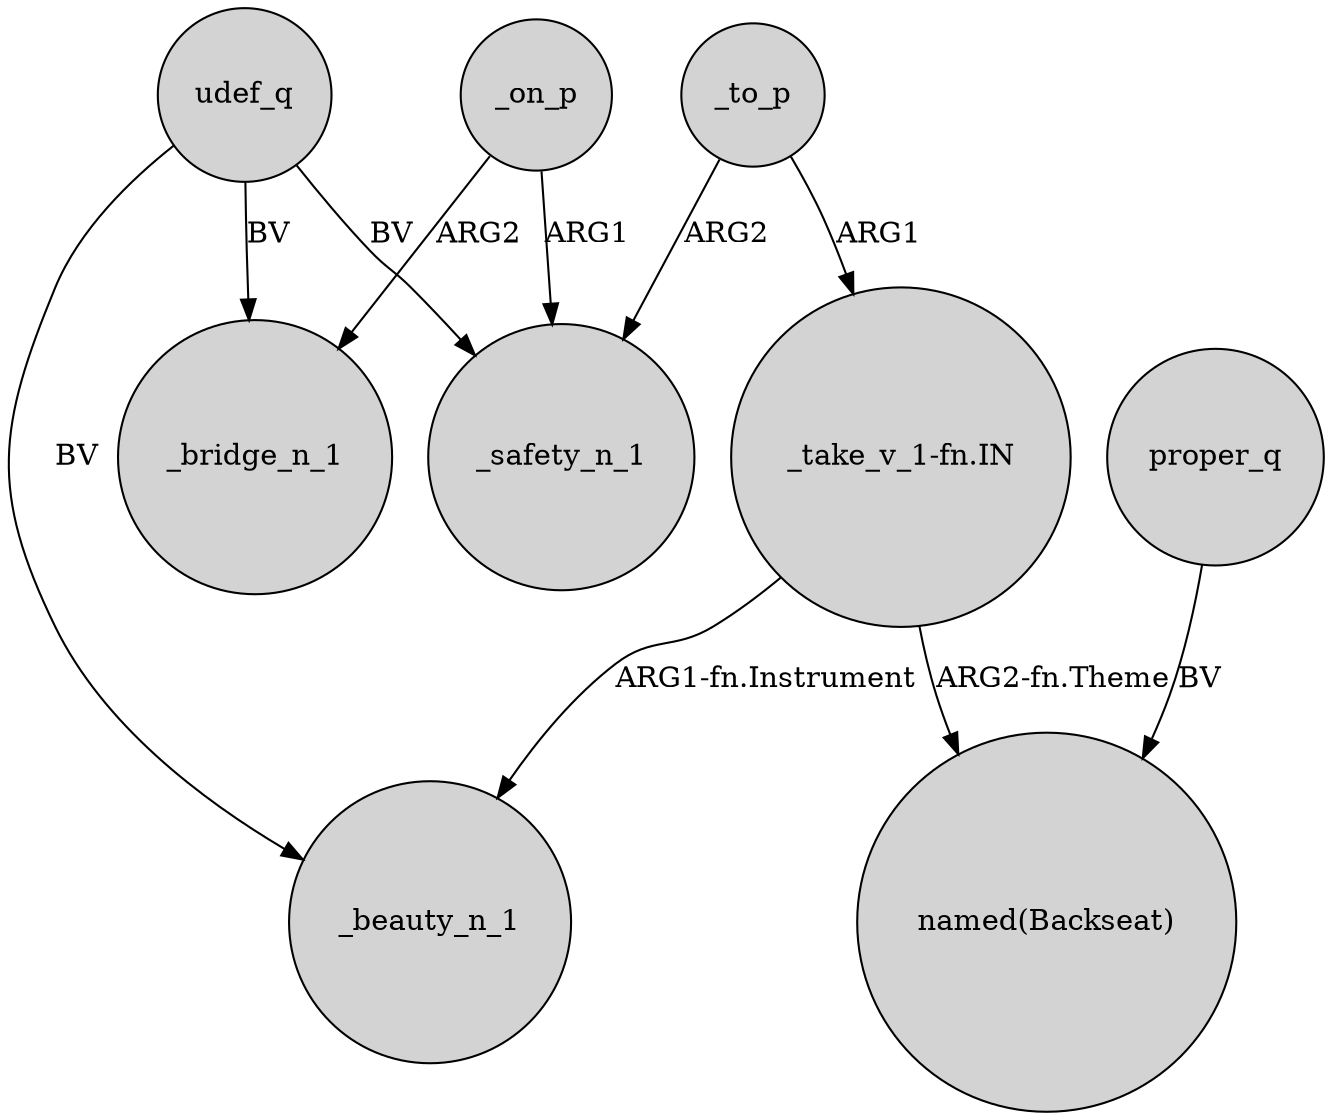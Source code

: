 digraph {
	node [shape=circle style=filled]
	_on_p -> _safety_n_1 [label=ARG1]
	udef_q -> _bridge_n_1 [label=BV]
	_to_p -> _safety_n_1 [label=ARG2]
	proper_q -> "named(Backseat)" [label=BV]
	udef_q -> _beauty_n_1 [label=BV]
	"_take_v_1-fn.IN" -> "named(Backseat)" [label="ARG2-fn.Theme"]
	"_take_v_1-fn.IN" -> _beauty_n_1 [label="ARG1-fn.Instrument"]
	_on_p -> _bridge_n_1 [label=ARG2]
	udef_q -> _safety_n_1 [label=BV]
	_to_p -> "_take_v_1-fn.IN" [label=ARG1]
}
